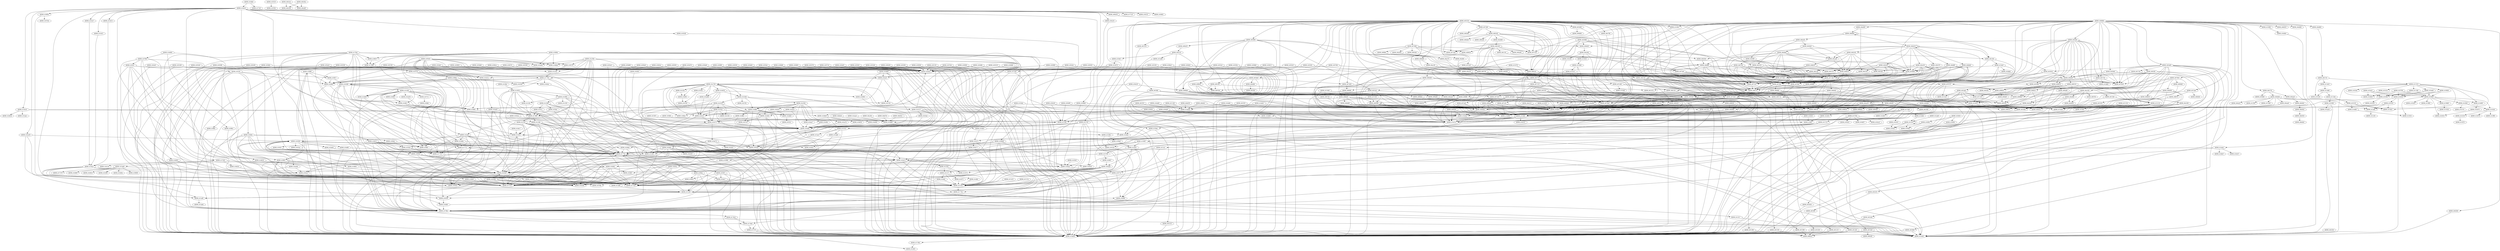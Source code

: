DiGraph CallGraph{
ADDR_41da29->ADDR_41d9f1
ADDR_40b620->ADDR_414bc9
ADDR_40b620->ADDR_407340
ADDR_40b620->ADDR_408170
ADDR_40b620->ADDR_407fe0
ADDR_4153b9->ADDR_4152c3
ADDR_4153b9->ADDR_4176fa
ADDR_4153b9->ADDR_41774c
ADDR_402e10->ADDR_414bd4
ADDR_409390->ADDR_414bc9
ADDR_409390->ADDR_409990
ADDR_409390->ADDR_415d4f
ADDR_409390->ADDR_415ed0
ADDR_409390->ADDR_414cda
ADDR_409390->ADDR_415e7a
ADDR_41d54f->ADDR_4194a3
ADDR_41fbc0->ADDR_41f760
ADDR_41b969->ADDR_41b892
ADDR_41b969->ADDR_414bd4
ADDR_41b969->ADDR_41b7d5
ADDR_41b969->ADDR_41eac2
ADDR_4143b0->ADDR_413270
ADDR_4143b0->ADDR_4141b0
ADDR_40dbb0->ADDR_407f00
ADDR_40dbb0->ADDR_414bc9
ADDR_40dbb0->ADDR_403890
ADDR_40dbb0->ADDR_407340
ADDR_40dbb0->ADDR_407fe0
ADDR_40dbb0->ADDR_4071c0
ADDR_415b10->ADDR_41b62d
ADDR_415b10->ADDR_41558f
ADDR_415b10->ADDR_415aec
ADDR_415b10->ADDR_41b6e0
ADDR_40e6c8->ADDR_414d68
ADDR_40e9e0->ADDR_40e950
ADDR_40d9f0->ADDR_407f00
ADDR_40d9f0->ADDR_4071d0
ADDR_40d9f0->ADDR_403890
ADDR_40d9f0->ADDR_407340
ADDR_40d9f0->ADDR_407fe0
ADDR_40d9f0->ADDR_4071c0
ADDR_40d9f0->ADDR_414bd4
ADDR_40d9f0->ADDR_408170
ADDR_41e08c->ADDR_416e8e
ADDR_417795->ADDR_41d4f3
ADDR_417795->ADDR_41774c
ADDR_417795->ADDR_41d3d6
ADDR_417795->ADDR_41d6fe
ADDR_417795->ADDR_41cbef
ADDR_417795->ADDR_41d4aa
ADDR_417795->ADDR_41d549
ADDR_41f88f->ADDR_41f827
ADDR_41f88f->ADDR_41d6fe
ADDR_41f88f->ADDR_41fd15
ADDR_41f88f->ADDR_41f8d7
ADDR_415905->ADDR_414bc9
ADDR_420470->ADDR_41b829
ADDR_420470->ADDR_414bd4
ADDR_4204e8->ADDR_41b829
ADDR_4204e8->ADDR_414bd4
ADDR_41757f->ADDR_415e00
ADDR_41757f->ADDR_414bd4
ADDR_41757f->ADDR_41cb62
ADDR_41599b->ADDR_41b0ca
ADDR_402d50->ADDR_414bd4
ADDR_420fdf->ADDR_41558f
ADDR_41b7d5->ADDR_41ffe2
ADDR_41877e->ADDR_41880f
ADDR_41877e->ADDR_41774c
ADDR_41bf4d->ADDR_4176fa
ADDR_41bf4d->ADDR_41774c
ADDR_40ce20->ADDR_407f00
ADDR_40ce20->ADDR_414bc9
ADDR_40ce20->ADDR_4071d0
ADDR_40ce20->ADDR_403890
ADDR_40ce20->ADDR_407340
ADDR_40ce20->ADDR_40e110
ADDR_40ce20->ADDR_407fe0
ADDR_40ce20->ADDR_40e2b0
ADDR_40ce20->ADDR_4071c0
ADDR_4162ea->ADDR_41b375
ADDR_408430->ADDR_414bc9
ADDR_408430->ADDR_40e64b
ADDR_408430->ADDR_414d90
ADDR_408430->ADDR_415d4f
ADDR_408430->ADDR_414cda
ADDR_408430->ADDR_415e7a
ADDR_421007->ADDR_41558f
ADDR_41eaa5->ADDR_414d68
ADDR_414a29->ADDR_416360
ADDR_414a29->ADDR_415a8f
ADDR_414a29->ADDR_41650f
ADDR_4176fa->ADDR_4176cd
ADDR_409a60->ADDR_409200
ADDR_410430->ADDR_415ed0
ADDR_410430->ADDR_415e00
ADDR_410430->ADDR_410320
ADDR_41f9ba->ADDR_41d4f3
ADDR_41f9ba->ADDR_41774c
ADDR_41f9ba->ADDR_41d3d6
ADDR_41f9ba->ADDR_41d6fe
ADDR_41f9ba->ADDR_41cbef
ADDR_41f9ba->ADDR_41d4aa
ADDR_41f9ba->ADDR_41d549
ADDR_420376->ADDR_41b829
ADDR_420376->ADDR_414bd4
ADDR_4204b8->ADDR_41b829
ADDR_4204b8->ADDR_414bd4
ADDR_4206ca->ADDR_41b829
ADDR_4206ca->ADDR_414bd4
ADDR_420070->ADDR_41b829
ADDR_420070->ADDR_414bd4
ADDR_40c9f0->ADDR_40e1a0
ADDR_40c9f0->ADDR_40d740
ADDR_41ff4e->ADDR_415195
ADDR_407e50->ADDR_40e64b
ADDR_407e50->ADDR_408aa0
ADDR_409f80->ADDR_4092b0
ADDR_409e60->ADDR_40ac30
ADDR_409e60->ADDR_40acc0
ADDR_40e110->ADDR_4071d0
ADDR_407dc0->ADDR_414cda
ADDR_407dc0->ADDR_415e7a
ADDR_407dc0->ADDR_40e64b
ADDR_407dc0->ADDR_415d4f
ADDR_40ddf0->ADDR_407f00
ADDR_40ddf0->ADDR_414bc9
ADDR_40ddf0->ADDR_403890
ADDR_40ddf0->ADDR_407340
ADDR_40ddf0->ADDR_407fe0
ADDR_40ddf0->ADDR_4071c0
ADDR_421070->ADDR_414bc9
ADDR_421070->ADDR_4085c0
ADDR_41dec7->ADDR_415d31
ADDR_414bd4->ADDR_41746a
ADDR_41ca10->ADDR_41f545
ADDR_41ca10->ADDR_414bd4
ADDR_41ca10->ADDR_41ca10
ADDR_41ca10->ADDR_41f564
ADDR_41f519->ADDR_41f53b
ADDR_41b46c->ADDR_41b342
ADDR_41b46c->ADDR_417225
ADDR_41b46c->ADDR_41774c
ADDR_41b46c->ADDR_4171e0
ADDR_41b46c->ADDR_41b428
ADDR_41b46c->ADDR_41b269
ADDR_41b46c->ADDR_415cfd
ADDR_41b46c->ADDR_4176fa
ADDR_41b46c->ADDR_416e15
ADDR_41b46c->ADDR_416ca1
ADDR_420209->ADDR_41b829
ADDR_420209->ADDR_414bd4
ADDR_40e720->ADDR_40eaa0
ADDR_40e720->ADDR_40ebd0
ADDR_40e720->ADDR_4100d0
ADDR_4025f0->ADDR_414bd4
ADDR_41b829->ADDR_41eac2
ADDR_4205e5->ADDR_41b829
ADDR_4205e5->ADDR_414bd4
ADDR_409500->ADDR_414cda
ADDR_409500->ADDR_415e7a
ADDR_409500->ADDR_415d4f
ADDR_40e5ce->ADDR_40e544
ADDR_40e5ce->ADDR_40e4df
ADDR_402ed0->ADDR_414bc9
ADDR_402ed0->ADDR_40e64b
ADDR_402ed0->ADDR_4070e0
ADDR_402ed0->ADDR_40a890
ADDR_402ed0->ADDR_415e00
ADDR_402ed0->ADDR_414bd4
ADDR_402ed0->ADDR_408aa0
ADDR_418577->ADDR_4176fa
ADDR_418577->ADDR_41774c
ADDR_4176a8->ADDR_41757f
ADDR_420b88->ADDR_41b829
ADDR_420b88->ADDR_414bd4
ADDR_41546c->ADDR_41953d
ADDR_41546c->ADDR_4194ef
ADDR_415dcf->ADDR_41bb80
ADDR_415dcf->ADDR_41b829
ADDR_415dcf->ADDR_414bd4
ADDR_415dcf->ADDR_41bbb6
ADDR_415dcf->ADDR_415d4f
ADDR_4200a0->ADDR_41b829
ADDR_4200a0->ADDR_414bd4
ADDR_411dc0->ADDR_411b80
ADDR_40aa20->ADDR_414bc9
ADDR_40aa20->ADDR_40e64b
ADDR_40aa20->ADDR_414d90
ADDR_40aa20->ADDR_409990
ADDR_40aa20->ADDR_40c230
ADDR_40aa20->ADDR_40c300
ADDR_40aa20->ADDR_415e7a
ADDR_407560->ADDR_408380
ADDR_407560->ADDR_414bc9
ADDR_407560->ADDR_4074c0
ADDR_407560->ADDR_4081d0
ADDR_407560->ADDR_4085c0
ADDR_401280->ADDR_409b20
ADDR_401280->ADDR_414bd4
ADDR_407400->ADDR_4092b0
ADDR_407400->ADDR_4080f0
ADDR_41f567->ADDR_41775f
ADDR_41f567->ADDR_41774c
ADDR_420b5a->ADDR_41b829
ADDR_420b5a->ADDR_414bd4
ADDR_406e50->ADDR_405520
ADDR_40a040->ADDR_40af40
ADDR_415aa7->ADDR_41b342
ADDR_420928->ADDR_41b829
ADDR_420928->ADDR_414bd4
ADDR_40b440->ADDR_407f00
ADDR_40b440->ADDR_415d4f
ADDR_40b440->ADDR_4011a0
ADDR_40b440->ADDR_414cda
ADDR_40b440->ADDR_415e7a
ADDR_40b440->ADDR_408430
ADDR_40ac30->ADDR_40b7e0
ADDR_408c50->ADDR_414cda
ADDR_408c50->ADDR_415e7a
ADDR_408c50->ADDR_415d4f
ADDR_420ed0->ADDR_414cda
ADDR_420ed0->ADDR_41558f
ADDR_420ed0->ADDR_415e7a
ADDR_420ed0->ADDR_415d4f
ADDR_4200f0->ADDR_41b829
ADDR_4200f0->ADDR_414bd4
ADDR_41746a->ADDR_41cb62
ADDR_40a1f0->ADDR_414d68
ADDR_411b80->ADDR_4112e0
ADDR_411b80->ADDR_410240
ADDR_4159ab->ADDR_414bc9
ADDR_4159ab->ADDR_41599b
ADDR_41e1c5->ADDR_414bd4
ADDR_41e1c5->ADDR_41b829
ADDR_41e1c5->ADDR_41b3ae
ADDR_41e1c5->ADDR_41b3c1
ADDR_41e1c5->ADDR_41bb80
ADDR_41e1c5->ADDR_415e7a
ADDR_41e1c5->ADDR_416e8e
ADDR_408060->ADDR_40e64b
ADDR_408060->ADDR_408c50
ADDR_4151cf->ADDR_41877e
ADDR_4151cf->ADDR_41774c
ADDR_41a20d->ADDR_41774c
ADDR_41a20d->ADDR_414bd4
ADDR_41a20d->ADDR_41dc2a
ADDR_41a20d->ADDR_41d8ab
ADDR_41a20d->ADDR_41d9f1
ADDR_41a20d->ADDR_415195
ADDR_41a20d->ADDR_41945e
ADDR_41a20d->ADDR_4185e0
ADDR_41a20d->ADDR_4176fa
ADDR_41a20d->ADDR_41d6fe
ADDR_41a20d->ADDR_41da40
ADDR_41a20d->ADDR_41a1da
ADDR_41a20d->ADDR_419570
ADDR_41a20d->ADDR_4178f9
ADDR_41ba08->ADDR_41b3c1
ADDR_41ef73->ADDR_415195
ADDR_41dc2a->ADDR_41dad5
ADDR_41889e->ADDR_41d8c1
ADDR_41889e->ADDR_41774c
ADDR_41889e->ADDR_414bd4
ADDR_41889e->ADDR_41d8ab
ADDR_41889e->ADDR_41d9f1
ADDR_41889e->ADDR_417980
ADDR_41889e->ADDR_41945e
ADDR_41889e->ADDR_4185e0
ADDR_41889e->ADDR_4176fa
ADDR_41889e->ADDR_41da40
ADDR_41889e->ADDR_418837
ADDR_41889e->ADDR_415195
ADDR_41889e->ADDR_4178f9
ADDR_4169b8->ADDR_415ed0
ADDR_4169b8->ADDR_41945e
ADDR_41c854->ADDR_41b342
ADDR_41c854->ADDR_417225
ADDR_41c854->ADDR_41774c
ADDR_41c854->ADDR_4171e0
ADDR_41c854->ADDR_415195
ADDR_41c854->ADDR_41945e
ADDR_41c854->ADDR_41b269
ADDR_41c854->ADDR_41c5ef
ADDR_41c854->ADDR_41c54b
ADDR_41c854->ADDR_416e8e
ADDR_41c854->ADDR_41c66b
ADDR_420030->ADDR_41b829
ADDR_420030->ADDR_414bd4
ADDR_401530->ADDR_409b20
ADDR_401530->ADDR_414bd4
ADDR_407fe0->ADDR_414bc9
ADDR_407fe0->ADDR_40b150
ADDR_41c3bb->ADDR_415e00
ADDR_41c3bb->ADDR_414bd4
ADDR_41c3bb->ADDR_41f3ee
ADDR_41c3bb->ADDR_41f2c1
ADDR_40e56a->ADDR_40e544
ADDR_40e56a->ADDR_40e4df
ADDR_40baa0->ADDR_414bc9
ADDR_4178f9->ADDR_41c2af
ADDR_4178f9->ADDR_41c54b
ADDR_4178f9->ADDR_416e8e
ADDR_40cb30->ADDR_407f00
ADDR_40cb30->ADDR_414bc9
ADDR_40cb30->ADDR_4071d0
ADDR_40cb30->ADDR_40e220
ADDR_40cb30->ADDR_403890
ADDR_40cb30->ADDR_407340
ADDR_40cb30->ADDR_407fe0
ADDR_40cb30->ADDR_4071c0
ADDR_40cb30->ADDR_40e1a0
ADDR_4028d0->ADDR_415e00
ADDR_4028d0->ADDR_414bd4
ADDR_421134->ADDR_40e41e
ADDR_4098c0->ADDR_407c30
ADDR_4098c0->ADDR_409af0
ADDR_41774c->ADDR_416e15
ADDR_420dd5->ADDR_41b829
ADDR_420dd5->ADDR_414bd4
ADDR_414640->ADDR_414010
ADDR_414640->ADDR_4143b0
ADDR_414640->ADDR_412f10
ADDR_414640->ADDR_414480
ADDR_414640->ADDR_413b20
ADDR_414640->ADDR_4141b0
ADDR_414640->ADDR_413f00
ADDR_414640->ADDR_4138d0
ADDR_41b212->ADDR_415195
ADDR_407cc0->ADDR_414bc9
ADDR_407cc0->ADDR_414d90
ADDR_4203ec->ADDR_41b829
ADDR_4203ec->ADDR_414bd4
ADDR_41f8d7->ADDR_41d6cf
ADDR_41f8d7->ADDR_41b342
ADDR_41f8d7->ADDR_417225
ADDR_41f8d7->ADDR_41f88f
ADDR_41f8d7->ADDR_4171e0
ADDR_41f8d7->ADDR_41b269
ADDR_41f8d7->ADDR_41d661
ADDR_41e3aa->ADDR_414d90
ADDR_41e3aa->ADDR_417225
ADDR_41e3aa->ADDR_4171e0
ADDR_41e3aa->ADDR_41b3c1
ADDR_41e3aa->ADDR_41b375
ADDR_41e3aa->ADDR_41e126
ADDR_41e3aa->ADDR_41fbec
ADDR_408960->ADDR_409200
ADDR_408960->ADDR_415910
ADDR_41c357->ADDR_415e00
ADDR_41f78b->ADDR_41b342
ADDR_41f78b->ADDR_417225
ADDR_41f78b->ADDR_4171e0
ADDR_41f78b->ADDR_415195
ADDR_41f78b->ADDR_41b269
ADDR_41f78b->ADDR_41fca1
ADDR_41690a->ADDR_4167b4
ADDR_41690a->ADDR_41945e
ADDR_40ae70->ADDR_4071d0
ADDR_408aa0->ADDR_414bc9
ADDR_408aa0->ADDR_40e64b
ADDR_408aa0->ADDR_414d90
ADDR_408aa0->ADDR_415d4f
ADDR_408aa0->ADDR_414cda
ADDR_408aa0->ADDR_415e7a
ADDR_41511d->ADDR_415ed0
ADDR_41511d->ADDR_4150f1
ADDR_41511d->ADDR_4176fa
ADDR_41511d->ADDR_41774c
ADDR_4015e0->ADDR_409c60
ADDR_4015e0->ADDR_415e00
ADDR_4015e0->ADDR_414bd4
ADDR_415764->ADDR_416cb3
ADDR_415764->ADDR_416ea8
ADDR_415764->ADDR_416d07
ADDR_415764->ADDR_416cd3
ADDR_415764->ADDR_416ccd
ADDR_415764->ADDR_415723
ADDR_4087f0->ADDR_401000
ADDR_416e8e->ADDR_415d31
ADDR_416e8e->ADDR_416e15
ADDR_4208d8->ADDR_41b829
ADDR_4208d8->ADDR_414bd4
ADDR_4194a3->ADDR_41877e
ADDR_401000->ADDR_415e7a
ADDR_41dad5->ADDR_4178f9
ADDR_41dad5->ADDR_4176fa
ADDR_41dad5->ADDR_415e00
ADDR_41dad5->ADDR_41774c
ADDR_407680->ADDR_409fb0
ADDR_407680->ADDR_407540
ADDR_407680->ADDR_408920
ADDR_407680->ADDR_407340
ADDR_407680->ADDR_40a040
ADDR_407680->ADDR_407520
ADDR_407680->ADDR_407fe0
ADDR_407680->ADDR_4082d0
ADDR_407680->ADDR_4071c0
ADDR_407680->ADDR_408170
ADDR_402750->ADDR_415869
ADDR_402750->ADDR_407b50
ADDR_402750->ADDR_406f10
ADDR_417045->ADDR_415ab9
ADDR_417045->ADDR_41b1c8
ADDR_417045->ADDR_4194a3
ADDR_417045->ADDR_416d24
ADDR_417045->ADDR_416d61
ADDR_41b3c1->ADDR_41b375
ADDR_41b3c1->ADDR_4171e0
ADDR_403900->ADDR_414bc9
ADDR_403900->ADDR_409e20
ADDR_403900->ADDR_409140
ADDR_403900->ADDR_407b50
ADDR_403900->ADDR_4010d0
ADDR_403900->ADDR_4023c0
ADDR_403900->ADDR_40baa0
ADDR_403900->ADDR_4096c0
ADDR_403900->ADDR_414bd4
ADDR_408f70->ADDR_401000
ADDR_420665->ADDR_41b829
ADDR_420665->ADDR_414bd4
ADDR_409810->ADDR_401000
ADDR_409810->ADDR_414be3
ADDR_409810->ADDR_415910
ADDR_409810->ADDR_4098c0
ADDR_409810->ADDR_409a90
ADDR_42071d->ADDR_41b829
ADDR_42071d->ADDR_414bd4
ADDR_4194ef->ADDR_41ae41
ADDR_40e1a0->ADDR_4071d0
ADDR_402ab0->ADDR_401000
ADDR_402ab0->ADDR_414bc9
ADDR_402ab0->ADDR_407c30
ADDR_402ab0->ADDR_415d4f
ADDR_402ab0->ADDR_415ed0
ADDR_402ab0->ADDR_4152a3
ADDR_40c320->ADDR_407f00
ADDR_40c320->ADDR_414bc9
ADDR_40c320->ADDR_4071d0
ADDR_40c320->ADDR_403890
ADDR_40c320->ADDR_407340
ADDR_40c320->ADDR_40e110
ADDR_40c320->ADDR_407fe0
ADDR_40c320->ADDR_4071c0
ADDR_40c320->ADDR_414bd4
ADDR_40c320->ADDR_408170
ADDR_415d13->ADDR_415ba7
ADDR_407a40->ADDR_408f70
ADDR_407a40->ADDR_40b0e0
ADDR_407a40->ADDR_408710
ADDR_4159ec->ADDR_4176fa
ADDR_4159ec->ADDR_41774c
ADDR_417240->ADDR_41b6e0
ADDR_417240->ADDR_41cb19
ADDR_417240->ADDR_41cb02
ADDR_417240->ADDR_41e0d1
ADDR_417240->ADDR_41cb4b
ADDR_417240->ADDR_41cb32
ADDR_417240->ADDR_414bd4
ADDR_40e860->ADDR_40e7c0
ADDR_415985->ADDR_41b0b0
ADDR_420a92->ADDR_41b829
ADDR_420a92->ADDR_414bd4
ADDR_410ed0->ADDR_4101f0
ADDR_410ed0->ADDR_414640
ADDR_410ed0->ADDR_410430
ADDR_41be65->ADDR_4176fa
ADDR_41be65->ADDR_41774c
ADDR_40e64b->ADDR_414cda
ADDR_40e64b->ADDR_415e7a
ADDR_40a210->ADDR_401000
ADDR_40a210->ADDR_4097b0
ADDR_40a210->ADDR_415a48
ADDR_40a210->ADDR_4156e7
ADDR_410320->ADDR_415ed0
ADDR_410320->ADDR_4129c0
ADDR_410320->ADDR_412ef0
ADDR_420561->ADDR_41b829
ADDR_420561->ADDR_414bd4
ADDR_415195->ADDR_41770a
ADDR_415195->ADDR_41774c
ADDR_415432->ADDR_4153b9
ADDR_409140->ADDR_401000
ADDR_409140->ADDR_401070
ADDR_409140->ADDR_4097b0
ADDR_409920->ADDR_40e698
ADDR_409920->ADDR_414d90
ADDR_41d4aa->ADDR_41945e
ADDR_420e50->ADDR_401000
ADDR_420e50->ADDR_41558f
ADDR_40e344->ADDR_415e00
ADDR_4201b8->ADDR_41b829
ADDR_4201b8->ADDR_414bd4
ADDR_420b28->ADDR_41b829
ADDR_420b28->ADDR_414bd4
ADDR_41c2af->ADDR_41b342
ADDR_41c2af->ADDR_417225
ADDR_41c2af->ADDR_415d31
ADDR_41c2af->ADDR_4171e0
ADDR_41c2af->ADDR_41b269
ADDR_41c2af->ADDR_41c262
ADDR_41c2af->ADDR_416e8e
ADDR_410600->ADDR_4101f0
ADDR_410600->ADDR_414640
ADDR_410600->ADDR_410430
ADDR_4140f0->ADDR_412f10
ADDR_41cb19->ADDR_41f545
ADDR_407ea0->ADDR_40e64b
ADDR_407ea0->ADDR_409500
ADDR_41e0d1->ADDR_41b7ce
ADDR_41e0d1->ADDR_41b375
ADDR_41e0d1->ADDR_4171e0
ADDR_41e0d1->ADDR_417225
ADDR_410130->ADDR_4140f0
ADDR_410130->ADDR_4129c0
ADDR_410130->ADDR_412ef0
ADDR_4089d0->ADDR_4092b0
ADDR_4089d0->ADDR_409390
ADDR_4089d0->ADDR_415ed0
ADDR_4089d0->ADDR_40e64b
ADDR_420285->ADDR_41b829
ADDR_420285->ADDR_414bd4
ADDR_40e522->ADDR_414bc9
ADDR_41f307->ADDR_415e00
ADDR_41f307->ADDR_41fbc0
ADDR_41f307->ADDR_414bd4
ADDR_41f307->ADDR_41520f
ADDR_41f307->ADDR_41dea7
ADDR_40d740->ADDR_407f00
ADDR_40d740->ADDR_414bc9
ADDR_40d740->ADDR_4071d0
ADDR_40d740->ADDR_407340
ADDR_40d740->ADDR_407fe0
ADDR_40d740->ADDR_40e1a0
ADDR_41d9f1->ADDR_4178f9
ADDR_41520f->ADDR_41774c
ADDR_41520f->ADDR_41880f
ADDR_41520f->ADDR_416360
ADDR_41520f->ADDR_415a8f
ADDR_41520f->ADDR_41650f
ADDR_41fd15->ADDR_41775f
ADDR_41fd15->ADDR_417225
ADDR_41fd15->ADDR_41774c
ADDR_41fd15->ADDR_41f6f5
ADDR_41fd15->ADDR_4171e0
ADDR_41fd15->ADDR_4176fa
ADDR_41fd15->ADDR_41f656
ADDR_41fd15->ADDR_41f5ed
ADDR_40bad0->ADDR_40d340
ADDR_4210d0->ADDR_414bc9
ADDR_4210d0->ADDR_4087e0
ADDR_4210d0->ADDR_408710
ADDR_409210->ADDR_401000
ADDR_409210->ADDR_401070
ADDR_409210->ADDR_4098c0
ADDR_409210->ADDR_4011b0
ADDR_415897->ADDR_41953d
ADDR_415897->ADDR_415e00
ADDR_415897->ADDR_41ae41
ADDR_415897->ADDR_41774c
ADDR_415723->ADDR_415cfd
ADDR_415723->ADDR_415704
ADDR_415723->ADDR_416e8e
ADDR_415723->ADDR_4171e0
ADDR_41ded0->ADDR_414d36
ADDR_41953d->ADDR_4176fa
ADDR_41953d->ADDR_41774c
ADDR_40db10->ADDR_40e030
ADDR_40db10->ADDR_40b620
ADDR_408850->ADDR_401020
ADDR_408850->ADDR_40a160
ADDR_41fe8a->ADDR_41775f
ADDR_41fe8a->ADDR_417225
ADDR_41fe8a->ADDR_41774c
ADDR_41fe8a->ADDR_41fdee
ADDR_41fe8a->ADDR_41f6f5
ADDR_41fe8a->ADDR_4171e0
ADDR_41fe8a->ADDR_4176fa
ADDR_41fe8a->ADDR_41f656
ADDR_40b7e0->ADDR_407f00
ADDR_40b7e0->ADDR_407340
ADDR_40b7e0->ADDR_414bc9
ADDR_40b7e0->ADDR_4071c0
ADDR_40b7e0->ADDR_407fe0
ADDR_414d01->ADDR_414cbc
ADDR_414d01->ADDR_414c7c
ADDR_406ff0->ADDR_40e64b
ADDR_406ff0->ADDR_4070e0
ADDR_406ff0->ADDR_415d4f
ADDR_406ff0->ADDR_414cda
ADDR_406ff0->ADDR_40b910
ADDR_406ff0->ADDR_415e7a
ADDR_416fd7->ADDR_416ea8
ADDR_41dedb->ADDR_414bc9
ADDR_41dedb->ADDR_414d36
ADDR_409990->ADDR_414cda
ADDR_409990->ADDR_415e7a
ADDR_409990->ADDR_415d4f
ADDR_405470->ADDR_407340
ADDR_405470->ADDR_408170
ADDR_405470->ADDR_403890
ADDR_405470->ADDR_4071c0
ADDR_405470->ADDR_407fe0
ADDR_41cb6a->ADDR_417772
ADDR_41cb6a->ADDR_41f5ed
ADDR_41cb6a->ADDR_41774c
ADDR_401f20->ADDR_414bc9
ADDR_401f20->ADDR_414d36
ADDR_415ba7->ADDR_41b342
ADDR_415ba7->ADDR_417225
ADDR_415ba7->ADDR_41b269
ADDR_415ba7->ADDR_415a8f
ADDR_415ba7->ADDR_4171e0
ADDR_415ba7->ADDR_416ca1
ADDR_4075e0->ADDR_407340
ADDR_4075e0->ADDR_408170
ADDR_4075e0->ADDR_4071c0
ADDR_4075e0->ADDR_407fe0
ADDR_4087e0->ADDR_414bc9
ADDR_41e20e->ADDR_41e08c
ADDR_41e20e->ADDR_417225
ADDR_41e20e->ADDR_41ba7b
ADDR_41e20e->ADDR_41e0d1
ADDR_41e20e->ADDR_4171e0
ADDR_41e20e->ADDR_41bace
ADDR_41e20e->ADDR_41bb20
ADDR_41e20e->ADDR_41baa7
ADDR_41e20e->ADDR_41dfb0
ADDR_41e20e->ADDR_416e8e
ADDR_41b85f->ADDR_414bd4
ADDR_41b85f->ADDR_41eac2
ADDR_415ce7->ADDR_415ba7
ADDR_415d31->ADDR_415cfd
ADDR_415d31->ADDR_416360
ADDR_415d31->ADDR_41650f
ADDR_41df61->ADDR_41b375
ADDR_41df61->ADDR_416e8e
ADDR_416ea8->ADDR_41b342
ADDR_416ea8->ADDR_417225
ADDR_416ea8->ADDR_41c117
ADDR_416ea8->ADDR_41c07e
ADDR_416ea8->ADDR_4171e0
ADDR_416ea8->ADDR_415195
ADDR_416ea8->ADDR_41b269
ADDR_420958->ADDR_41b829
ADDR_420958->ADDR_414bd4
ADDR_411e10->ADDR_415195
ADDR_420130->ADDR_41b829
ADDR_420130->ADDR_414bd4
ADDR_414cda->ADDR_414c7c
ADDR_41e5bb->ADDR_41dfb0
ADDR_41e5bb->ADDR_41e529
ADDR_41e5bb->ADDR_41e20e
ADDR_41e5bb->ADDR_41b7d5
ADDR_41e5bb->ADDR_41b79c
ADDR_4155a6->ADDR_4176fa
ADDR_4155a6->ADDR_417795
ADDR_4155a6->ADDR_41774c
ADDR_401380->ADDR_409b20
ADDR_401380->ADDR_414bd4
ADDR_415d22->ADDR_415ba7
ADDR_407a90->ADDR_401000
ADDR_407a90->ADDR_4097b0
ADDR_407a90->ADDR_415910
ADDR_407a90->ADDR_41544f
ADDR_41d693->ADDR_41b269
ADDR_401fd0->ADDR_414bc9
ADDR_401fd0->ADDR_415e00
ADDR_401fd0->ADDR_407e50
ADDR_408170->ADDR_414bc9
ADDR_409e00->ADDR_40a2b0
ADDR_417772->ADDR_41770a
ADDR_417772->ADDR_41775f
ADDR_417772->ADDR_41774c
ADDR_407110->ADDR_407cc0
ADDR_407110->ADDR_4080f0
ADDR_407110->ADDR_4011a0
ADDR_411310->ADDR_415e00
ADDR_411310->ADDR_412ef0
ADDR_411310->ADDR_4129c0
ADDR_411310->ADDR_414480
ADDR_411310->ADDR_414540
ADDR_411310->ADDR_411180
ADDR_411310->ADDR_4101f0
ADDR_411310->ADDR_4101c0
ADDR_411310->ADDR_410ed0
ADDR_411310->ADDR_410600
ADDR_401cb0->ADDR_409b20
ADDR_401cb0->ADDR_415e00
ADDR_401cb0->ADDR_414bd4
ADDR_40d140->ADDR_40caa0
ADDR_40d140->ADDR_40e220
ADDR_40d140->ADDR_40e110
ADDR_40d140->ADDR_40b620
ADDR_40d140->ADDR_40d340
ADDR_40d140->ADDR_40e2b0
ADDR_40d140->ADDR_40c1b0
ADDR_40d140->ADDR_40e1a0
ADDR_40c1b0->ADDR_414cda
ADDR_40c1b0->ADDR_415e7a
ADDR_40c1b0->ADDR_415dcf
ADDR_415a48->ADDR_4159ec
ADDR_414bc9->ADDR_415195
ADDR_41ccd9->ADDR_41775f
ADDR_41ccd9->ADDR_41f760
ADDR_41ccd9->ADDR_41774c
ADDR_41ccd9->ADDR_41d4f3
ADDR_41ccd9->ADDR_414bd4
ADDR_41ccd9->ADDR_41cb6a
ADDR_41ccd9->ADDR_417772
ADDR_41ccd9->ADDR_41d9d7
ADDR_41ccd9->ADDR_41da29
ADDR_41ccd9->ADDR_4176fa
ADDR_41ccd9->ADDR_41f71c
ADDR_41ccd9->ADDR_416e8e
ADDR_421020->ADDR_414bc9
ADDR_41b892->ADDR_416e8e
ADDR_414070->ADDR_414010
ADDR_417980->ADDR_41d724
ADDR_409550->ADDR_414bc9
ADDR_409550->ADDR_409550
ADDR_41f450->ADDR_414bd4
ADDR_41f450->ADDR_41f495
ADDR_41f450->ADDR_41f494
ADDR_4176cd->ADDR_4176a8
ADDR_40c8a0->ADDR_40caa0
ADDR_40c8a0->ADDR_40d460
ADDR_40c8a0->ADDR_40b620
ADDR_415a8f->ADDR_415a64
ADDR_414d41->ADDR_414bc9
ADDR_414d41->ADDR_414cbc
ADDR_4157c9->ADDR_4194a3
ADDR_4157c9->ADDR_41774c
ADDR_4157c9->ADDR_417772
ADDR_4157c9->ADDR_415195
ADDR_4157c9->ADDR_4176fa
ADDR_4157c9->ADDR_416cd3
ADDR_4157c9->ADDR_416e8e
ADDR_4157c9->ADDR_416d61
ADDR_407d30->ADDR_409390
ADDR_407d30->ADDR_40e64b
ADDR_40b1d0->ADDR_407540
ADDR_40b1d0->ADDR_408920
ADDR_40b1d0->ADDR_415e7a
ADDR_40b1d0->ADDR_40b440
ADDR_40b1d0->ADDR_407520
ADDR_40b1d0->ADDR_4082f0
ADDR_40b1d0->ADDR_4075e0
ADDR_40b1d0->ADDR_40b530
ADDR_40b1d0->ADDR_40bad0
ADDR_40b1d0->ADDR_40c150
ADDR_411180->ADDR_4101f0
ADDR_411180->ADDR_414640
ADDR_411180->ADDR_410430
ADDR_40e67b->ADDR_414d68
ADDR_4092b0->ADDR_409390
ADDR_4092b0->ADDR_415ed0
ADDR_4092b0->ADDR_40e64b
ADDR_4092b0->ADDR_40e698
ADDR_4092b0->ADDR_409920
ADDR_408b40->ADDR_414bc9
ADDR_408b40->ADDR_40e64b
ADDR_408b40->ADDR_408c50
ADDR_408b40->ADDR_4080b0
ADDR_408b40->ADDR_40bb80
ADDR_408b40->ADDR_415e7a
ADDR_41d620->ADDR_41b342
ADDR_41dea7->ADDR_415195
ADDR_40caa0->ADDR_40db10
ADDR_40caa0->ADDR_40b620
ADDR_4048b0->ADDR_414bc9
ADDR_4048b0->ADDR_404560
ADDR_4048b0->ADDR_4026b0
ADDR_4048b0->ADDR_403cb0
ADDR_4048b0->ADDR_415ed0
ADDR_4048b0->ADDR_40ab90
ADDR_4048b0->ADDR_415e00
ADDR_4048b0->ADDR_407540
ADDR_4048b0->ADDR_402750
ADDR_4048b0->ADDR_407520
ADDR_4048b0->ADDR_407fe0
ADDR_4048b0->ADDR_407e50
ADDR_4048b0->ADDR_40b530
ADDR_4048b0->ADDR_4071c0
ADDR_4048b0->ADDR_403770
ADDR_4048b0->ADDR_4070e0
ADDR_4048b0->ADDR_407950
ADDR_4048b0->ADDR_407340
ADDR_4048b0->ADDR_407dc0
ADDR_4048b0->ADDR_415905
ADDR_4048b0->ADDR_404820
ADDR_4048b0->ADDR_414bd4
ADDR_4048b0->ADDR_40e880
ADDR_4048b0->ADDR_402ab0
ADDR_4048b0->ADDR_40e720
ADDR_4048b0->ADDR_406e60
ADDR_4048b0->ADDR_407a40
ADDR_4048b0->ADDR_408960
ADDR_4048b0->ADDR_403890
ADDR_4048b0->ADDR_402cb0
ADDR_4048b0->ADDR_407b50
ADDR_4048b0->ADDR_403a60
ADDR_4048b0->ADDR_40e860
ADDR_4048b0->ADDR_415985
ADDR_4048b0->ADDR_4045f0
ADDR_40e706->ADDR_415d4f
ADDR_4034e0->ADDR_414bc9
ADDR_4034e0->ADDR_407400
ADDR_4034e0->ADDR_4089d0
ADDR_4034e0->ADDR_40a9b0
ADDR_4034e0->ADDR_40baa0
ADDR_4034e0->ADDR_414bd4
ADDR_4090d0->ADDR_401000
ADDR_414d36->ADDR_414cbc
ADDR_4080f0->ADDR_40e64b
ADDR_4080f0->ADDR_408b40
ADDR_410ac0->ADDR_4101f0
ADDR_410ac0->ADDR_414840
ADDR_410ac0->ADDR_414640
ADDR_410ac0->ADDR_410430
ADDR_4082f0->ADDR_407340
ADDR_4082f0->ADDR_408170
ADDR_4082f0->ADDR_407fe0
ADDR_421149->ADDR_414d36
ADDR_40e220->ADDR_4071d0
ADDR_41d8c1->ADDR_41d9f1
ADDR_41d8c1->ADDR_4178f9
ADDR_41d8c1->ADDR_41774c
ADDR_41bace->ADDR_41b3c1
ADDR_41bace->ADDR_416e8e
ADDR_416a10->ADDR_4194a3
ADDR_40e950->ADDR_40e920
ADDR_4207b4->ADDR_41b829
ADDR_4207b4->ADDR_414bd4
ADDR_419570->ADDR_41a1da
ADDR_40b000->ADDR_414bc9
ADDR_40b000->ADDR_408960
ADDR_40b000->ADDR_415d4f
ADDR_40b000->ADDR_414cda
ADDR_40b000->ADDR_415e7a
ADDR_40b000->ADDR_4011a0
ADDR_41f5ed->ADDR_41775f
ADDR_41f5ed->ADDR_4176fa
ADDR_41f5ed->ADDR_41774c
ADDR_4011b0->ADDR_401000
ADDR_4011b0->ADDR_41511d
ADDR_420900->ADDR_41b829
ADDR_420900->ADDR_414bd4
ADDR_41e14f->ADDR_41df02
ADDR_41e14f->ADDR_41b3c1
ADDR_40a160->ADDR_401000
ADDR_40a160->ADDR_415897
ADDR_40a160->ADDR_4151cf
ADDR_40a160->ADDR_415195
ADDR_415cfd->ADDR_415ba7
ADDR_4099e0->ADDR_409200
ADDR_4099e0->ADDR_415910
ADDR_40a890->ADDR_414bc9
ADDR_40a890->ADDR_40e64b
ADDR_40a890->ADDR_40c230
ADDR_40a890->ADDR_409990
ADDR_40a890->ADDR_414d90
ADDR_420d9b->ADDR_41b829
ADDR_420d9b->ADDR_414bd4
ADDR_406f10->ADDR_401000
ADDR_406f10->ADDR_409200
ADDR_406f10->ADDR_415910
ADDR_406f10->ADDR_408960
ADDR_420518->ADDR_41b829
ADDR_420518->ADDR_414bd4
ADDR_40acc0->ADDR_407f00
ADDR_40acc0->ADDR_414bc9
ADDR_40acc0->ADDR_4071d0
ADDR_40acc0->ADDR_407340
ADDR_40acc0->ADDR_407fe0
ADDR_40acc0->ADDR_4071c0
ADDR_41558f->ADDR_415553
ADDR_41fdee->ADDR_417772
ADDR_41fdee->ADDR_41f567
ADDR_41fdee->ADDR_41f5ed
ADDR_420688->ADDR_41b829
ADDR_420688->ADDR_414bd4
ADDR_420990->ADDR_41b829
ADDR_420990->ADDR_414bd4
ADDR_41b0ca->ADDR_41b342
ADDR_41b0ca->ADDR_417225
ADDR_41b0ca->ADDR_4171e0
ADDR_41b0ca->ADDR_415195
ADDR_41b0ca->ADDR_41b269
ADDR_4085c0->ADDR_414bc9
ADDR_4085c0->ADDR_407340
ADDR_4085c0->ADDR_407fe0
ADDR_40e920->ADDR_40e8a0
ADDR_420c4c->ADDR_41b829
ADDR_420c4c->ADDR_414bd4
ADDR_409af0->ADDR_409200
ADDR_41eac2->ADDR_41dfb0
ADDR_41eac2->ADDR_416e8e
ADDR_41eac2->ADDR_41e730
ADDR_410790->ADDR_4101f0
ADDR_410790->ADDR_414840
ADDR_410790->ADDR_414640
ADDR_410790->ADDR_410430
ADDR_41aeee->ADDR_4176fa
ADDR_41aeee->ADDR_41dde7
ADDR_41aeee->ADDR_41dc47
ADDR_41aeee->ADDR_41774c
ADDR_41f495->ADDR_41f545
ADDR_41f495->ADDR_41f564
ADDR_408cf0->ADDR_414bc9
ADDR_408cf0->ADDR_4095b0
ADDR_408cf0->ADDR_409670
ADDR_408cf0->ADDR_409650
ADDR_408cf0->ADDR_40e698
ADDR_408cf0->ADDR_409600
ADDR_420050->ADDR_41b829
ADDR_420050->ADDR_414bd4
ADDR_420195->ADDR_41b829
ADDR_420195->ADDR_414bd4
ADDR_41945e->ADDR_41520f
ADDR_41d6fe->ADDR_4176fa
ADDR_41d6fe->ADDR_41774c
ADDR_41cbef->ADDR_41775f
ADDR_41cbef->ADDR_417225
ADDR_41cbef->ADDR_41774c
ADDR_41cbef->ADDR_41f6f5
ADDR_41cbef->ADDR_41cb6a
ADDR_41cbef->ADDR_4171e0
ADDR_41cbef->ADDR_4176fa
ADDR_41cbef->ADDR_41f656
ADDR_40e62e->ADDR_414d68
ADDR_4071c0->ADDR_408170
ADDR_40a2b0->ADDR_401000
ADDR_40a2b0->ADDR_415432
ADDR_40a2b0->ADDR_4098c0
ADDR_40a2b0->ADDR_414c36
ADDR_40bc40->ADDR_40c9f0
ADDR_40bc40->ADDR_40c8a0
ADDR_40bc40->ADDR_40c320
ADDR_402c10->ADDR_414bd4
ADDR_4208a2->ADDR_41b829
ADDR_4208a2->ADDR_414bd4
ADDR_407340->ADDR_407f00
ADDR_407340->ADDR_4071c0
ADDR_407340->ADDR_408170
ADDR_41ba7b->ADDR_416e8e
ADDR_414a52->ADDR_415d13
ADDR_414a52->ADDR_417225
ADDR_414a52->ADDR_4171c0
ADDR_414a52->ADDR_415d22
ADDR_414a52->ADDR_416a10
ADDR_414a52->ADDR_406e50
ADDR_414a52->ADDR_416c55
ADDR_414a52->ADDR_416692
ADDR_414a52->ADDR_415cfd
ADDR_414a52->ADDR_415b10
ADDR_414a52->ADDR_417045
ADDR_414a52->ADDR_4169b8
ADDR_414a52->ADDR_4171e0
ADDR_414a52->ADDR_4166d8
ADDR_414a52->ADDR_415d31
ADDR_414a52->ADDR_414a29
ADDR_414a52->ADDR_41690a
ADDR_414a52->ADDR_416548
ADDR_414a52->ADDR_415ce7
ADDR_41d661->ADDR_41b342
ADDR_41a1da->ADDR_417795
ADDR_41de74->ADDR_415cfd
ADDR_41de74->ADDR_41757f
ADDR_41de74->ADDR_41b45f
ADDR_41de74->ADDR_41b46c
ADDR_4074c0->ADDR_414bc9
ADDR_4074c0->ADDR_4085c0
ADDR_41ebb0->ADDR_41f53c
ADDR_420f50->ADDR_414cda
ADDR_420f50->ADDR_41558f
ADDR_420f50->ADDR_415e7a
ADDR_420f50->ADDR_415d4f
ADDR_409fb0->ADDR_40ae70
ADDR_407c30->ADDR_409200
ADDR_407c30->ADDR_415910
ADDR_40e629->ADDR_414d36
ADDR_40a9b0->ADDR_401f50
ADDR_4195d2->ADDR_41774c
ADDR_4195d2->ADDR_414bd4
ADDR_4195d2->ADDR_41dc2a
ADDR_4195d2->ADDR_41d8ab
ADDR_4195d2->ADDR_41d9f1
ADDR_4195d2->ADDR_415195
ADDR_4195d2->ADDR_41945e
ADDR_4195d2->ADDR_4185e0
ADDR_4195d2->ADDR_4176fa
ADDR_4195d2->ADDR_41d6fe
ADDR_4195d2->ADDR_41da40
ADDR_4195d2->ADDR_41a1da
ADDR_4195d2->ADDR_419570
ADDR_4195d2->ADDR_4178f9
ADDR_41c54b->ADDR_41b342
ADDR_41c54b->ADDR_417225
ADDR_41c54b->ADDR_415d31
ADDR_41c54b->ADDR_4171e0
ADDR_41c54b->ADDR_415195
ADDR_41c54b->ADDR_41b269
ADDR_41c54b->ADDR_416e8e
ADDR_40af40->ADDR_4071d0
ADDR_4080b0->ADDR_414bc9
ADDR_401f10->ADDR_414d36
ADDR_41c117->ADDR_41efdc
ADDR_41c117->ADDR_41ef73
ADDR_41c117->ADDR_41ebfc
ADDR_41c117->ADDR_415195
ADDR_404560->ADDR_415e00
ADDR_4026b0->ADDR_406e60
ADDR_4026b0->ADDR_407b50
ADDR_4026b0->ADDR_414bd4
ADDR_420e90->ADDR_401000
ADDR_420e90->ADDR_41558f
ADDR_41efdc->ADDR_415195
ADDR_40d460->ADDR_407f00
ADDR_40d460->ADDR_40caa0
ADDR_40d460->ADDR_403890
ADDR_40d460->ADDR_414bc9
ADDR_40d460->ADDR_40e030
ADDR_40d460->ADDR_407340
ADDR_40d460->ADDR_40b620
ADDR_40d460->ADDR_407fe0
ADDR_40d460->ADDR_4071c0
ADDR_41e629->ADDR_41ba08
ADDR_41e629->ADDR_416e8e
ADDR_41e629->ADDR_41b892
ADDR_41e629->ADDR_41b3c1
ADDR_41e629->ADDR_416ca1
ADDR_41e629->ADDR_41e5bb
ADDR_40a0d0->ADDR_40b1d0
ADDR_40a490->ADDR_401000
ADDR_40a490->ADDR_414bc9
ADDR_40a490->ADDR_40a830
ADDR_40a490->ADDR_40a5e0
ADDR_40e6e5->ADDR_414bc9
ADDR_40e6e5->ADDR_414d36
ADDR_414c36->ADDR_4159ec
ADDR_41f71c->ADDR_41fbfe
ADDR_40e698->ADDR_414cda
ADDR_40e698->ADDR_415e7a
ADDR_409200->ADDR_401000
ADDR_40e4be->ADDR_414bc9
ADDR_40e4be->ADDR_40e41e
ADDR_415910->ADDR_415ed0
ADDR_415910->ADDR_4176fa
ADDR_415910->ADDR_415e00
ADDR_415910->ADDR_41774c
ADDR_41b6e0->ADDR_41b690
ADDR_41b6e0->ADDR_41b650
ADDR_403320->ADDR_414bc9
ADDR_403320->ADDR_4070e0
ADDR_403320->ADDR_407dc0
ADDR_403320->ADDR_40a890
ADDR_403320->ADDR_406ff0
ADDR_403320->ADDR_414bd4
ADDR_420645->ADDR_41b829
ADDR_420645->ADDR_414bd4
ADDR_411df0->ADDR_41520f
ADDR_416360->ADDR_41be65
ADDR_416360->ADDR_41bc84
ADDR_416360->ADDR_41bfb0
ADDR_416360->ADDR_41bf4d
ADDR_416360->ADDR_4185e0
ADDR_416360->ADDR_41bdf0
ADDR_416360->ADDR_414bd4
ADDR_416360->ADDR_41bf32
ADDR_416360->ADDR_4176a8
ADDR_416360->ADDR_41633a
ADDR_407f00->ADDR_415e7a
ADDR_407f00->ADDR_40b9f0
ADDR_407f00->ADDR_408c50
ADDR_407f00->ADDR_40e64b
ADDR_407f00->ADDR_408170
ADDR_4045f0->ADDR_414bc9
ADDR_4045f0->ADDR_406e60
ADDR_4045f0->ADDR_415e00
ADDR_4045f0->ADDR_4070e0
ADDR_4045f0->ADDR_407b50
ADDR_4045f0->ADDR_407b70
ADDR_4045f0->ADDR_40a890
ADDR_4045f0->ADDR_415ed0
ADDR_4045f0->ADDR_414bd4
ADDR_41b3ae->ADDR_41b375
ADDR_41b3ae->ADDR_416e8e
ADDR_4159cc->ADDR_41b140
ADDR_40b6b0->ADDR_40bc40
ADDR_40b6b0->ADDR_40c320
ADDR_40b6b0->ADDR_40b6b0
ADDR_40b6b0->ADDR_40bd10
ADDR_40b6b0->ADDR_40c1b0
ADDR_41d724->ADDR_41dc2a
ADDR_41d724->ADDR_41d6fe
ADDR_41d724->ADDR_414bd4
ADDR_41d724->ADDR_41f9ba
ADDR_41d724->ADDR_417795
ADDR_41dfb0->ADDR_417225
ADDR_41dfb0->ADDR_41df61
ADDR_41dfb0->ADDR_4171e0
ADDR_41dfb0->ADDR_41b3c1
ADDR_41dfb0->ADDR_416e8e
ADDR_41dfb0->ADDR_41ebb0
ADDR_40a330->ADDR_4087f0
ADDR_40a330->ADDR_409670
ADDR_40a330->ADDR_40a830
ADDR_40a330->ADDR_40a5e0
ADDR_40a330->ADDR_40a490
ADDR_416d24->ADDR_41b212
ADDR_41d4f3->ADDR_4176fa
ADDR_41d4f3->ADDR_41774c
ADDR_414cbc->ADDR_415195
ADDR_41df02->ADDR_41b140
ADDR_4071d0->ADDR_414bc9
ADDR_4071d0->ADDR_407fe0
ADDR_4071d0->ADDR_40b940
ADDR_4071d0->ADDR_408060
ADDR_4071d0->ADDR_4080b0
ADDR_4071d0->ADDR_409f80
ADDR_41f2c1->ADDR_41f0da
ADDR_41f2c1->ADDR_4178f9
ADDR_414bbf->ADDR_414a52
ADDR_414bbf->ADDR_4173cf
ADDR_41ebfc->ADDR_415195
ADDR_4202a5->ADDR_41b829
ADDR_4202a5->ADDR_414bd4
ADDR_40eaa0->ADDR_40e9e0
ADDR_401450->ADDR_409b20
ADDR_401450->ADDR_414bd4
ADDR_4141b0->ADDR_414150
ADDR_4141b0->ADDR_412f90
ADDR_4141b0->ADDR_413070
ADDR_42030a->ADDR_41b829
ADDR_42030a->ADDR_414bd4
ADDR_420e20->ADDR_41558f
ADDR_420e20->ADDR_4089d0
ADDR_4209b8->ADDR_41b829
ADDR_4209b8->ADDR_414bd4
ADDR_40e030->ADDR_407f00
ADDR_40e030->ADDR_4071d0
ADDR_40e030->ADDR_4011a0
ADDR_407950->ADDR_401000
ADDR_407950->ADDR_40a330
ADDR_407950->ADDR_408960
ADDR_407950->ADDR_407b50
ADDR_407950->ADDR_4090d0
ADDR_407950->ADDR_40b000
ADDR_4179af->ADDR_41d8c1
ADDR_4179af->ADDR_41774c
ADDR_4179af->ADDR_414bd4
ADDR_4179af->ADDR_41d8ab
ADDR_4179af->ADDR_41d9f1
ADDR_4179af->ADDR_417980
ADDR_4179af->ADDR_41945e
ADDR_4179af->ADDR_4185e0
ADDR_4179af->ADDR_4176fa
ADDR_4179af->ADDR_41da40
ADDR_4179af->ADDR_418837
ADDR_4179af->ADDR_415195
ADDR_4179af->ADDR_4178f9
ADDR_405520->ADDR_414bc9
ADDR_405520->ADDR_4071d0
ADDR_405520->ADDR_40e64b
ADDR_405520->ADDR_415905
ADDR_405520->ADDR_4015e0
ADDR_405520->ADDR_402310
ADDR_405520->ADDR_415ed0
ADDR_405520->ADDR_407560
ADDR_405520->ADDR_401280
ADDR_405520->ADDR_409e00
ADDR_405520->ADDR_407400
ADDR_405520->ADDR_401380
ADDR_405520->ADDR_415e00
ADDR_405520->ADDR_407540
ADDR_405520->ADDR_401530
ADDR_405520->ADDR_401450
ADDR_405520->ADDR_407520
ADDR_405520->ADDR_407fe0
ADDR_405520->ADDR_407a90
ADDR_405520->ADDR_406ff0
ADDR_405520->ADDR_4071c0
ADDR_405520->ADDR_40baa0
ADDR_405520->ADDR_403900
ADDR_405520->ADDR_403770
ADDR_405520->ADDR_408170
ADDR_405520->ADDR_402c10
ADDR_405520->ADDR_4070e0
ADDR_405520->ADDR_407680
ADDR_405520->ADDR_407340
ADDR_405520->ADDR_407dc0
ADDR_405520->ADDR_4089d0
ADDR_405520->ADDR_415d4f
ADDR_405520->ADDR_4092b0
ADDR_405520->ADDR_4020a0
ADDR_405520->ADDR_4075e0
ADDR_405520->ADDR_408b40
ADDR_405520->ADDR_414bd4
ADDR_405520->ADDR_401cb0
ADDR_405520->ADDR_40e706
ADDR_405520->ADDR_406e60
ADDR_405520->ADDR_40b150
ADDR_405520->ADDR_401b60
ADDR_405520->ADDR_403890
ADDR_405520->ADDR_407b50
ADDR_405520->ADDR_4034e0
ADDR_405520->ADDR_401c10
ADDR_405520->ADDR_4157c9
ADDR_405520->ADDR_402850
ADDR_405520->ADDR_4085c0
ADDR_405520->ADDR_409e60
ADDR_405520->ADDR_4011a0
ADDR_40b940->ADDR_4092b0
ADDR_40b940->ADDR_415e7a
ADDR_40b940->ADDR_4011a0
ADDR_40b940->ADDR_40baa0
ADDR_420612->ADDR_41b829
ADDR_420612->ADDR_414bd4
ADDR_41cb32->ADDR_41ffe2
ADDR_40bb80->ADDR_414bc9
ADDR_40bb80->ADDR_414d90
ADDR_40bb80->ADDR_4011a0
ADDR_41bb20->ADDR_41ebb0
ADDR_4205c0->ADDR_41b829
ADDR_4205c0->ADDR_414bd4
ADDR_420265->ADDR_41b829
ADDR_420265->ADDR_414bd4
ADDR_409a90->ADDR_401000
ADDR_401b60->ADDR_414bd4
ADDR_401b60->ADDR_409d90
ADDR_41b280->ADDR_41b342
ADDR_41b280->ADDR_417225
ADDR_41b280->ADDR_41774c
ADDR_41b280->ADDR_4171e0
ADDR_41b280->ADDR_415a8f
ADDR_41b280->ADDR_41945e
ADDR_41b280->ADDR_41b269
ADDR_41b280->ADDR_415195
ADDR_41b280->ADDR_41650f
ADDR_41b280->ADDR_416360
ADDR_41d9d7->ADDR_41d8c1
ADDR_407b70->ADDR_401000
ADDR_407b70->ADDR_4152a3
ADDR_407b70->ADDR_4098c0
ADDR_407b70->ADDR_415910
ADDR_403a60->ADDR_414bc9
ADDR_403a60->ADDR_4028d0
ADDR_403a60->ADDR_402d50
ADDR_403a60->ADDR_407dc0
ADDR_403a60->ADDR_408850
ADDR_403a60->ADDR_4070e0
ADDR_403a60->ADDR_4025f0
ADDR_403a60->ADDR_407b50
ADDR_403a60->ADDR_415195
ADDR_403a60->ADDR_402e10
ADDR_403a60->ADDR_402850
ADDR_403a60->ADDR_415ed0
ADDR_403a60->ADDR_4027e0
ADDR_403a60->ADDR_414bd4
ADDR_4138d0->ADDR_413350
ADDR_402cb0->ADDR_414bd4
ADDR_4166d8->ADDR_41bf4d
ADDR_4166d8->ADDR_41bf32
ADDR_4166d8->ADDR_4176a8
ADDR_4166d8->ADDR_415195
ADDR_4166d8->ADDR_4194a3
ADDR_40ebd0->ADDR_411f30
ADDR_40ebd0->ADDR_40eae0
ADDR_40ebd0->ADDR_412ef0
ADDR_40ebd0->ADDR_4125d0
ADDR_40ebd0->ADDR_40eac0
ADDR_40ebd0->ADDR_415ed0
ADDR_40ebd0->ADDR_4129c0
ADDR_42076d->ADDR_41b829
ADDR_42076d->ADDR_414bd4
ADDR_41f0da->ADDR_41fbc0
ADDR_41f0da->ADDR_414bd4
ADDR_41f0da->ADDR_41520f
ADDR_41f0da->ADDR_41dea7
ADDR_414be3->ADDR_4176fa
ADDR_414be3->ADDR_414d90
ADDR_414be3->ADDR_41774c
ADDR_401020->ADDR_401000
ADDR_416548->ADDR_416e15
ADDR_420a01->ADDR_41b829
ADDR_420a01->ADDR_414bd4
ADDR_4101f0->ADDR_415ed0
ADDR_4101f0->ADDR_414530
ADDR_401c10->ADDR_409b20
ADDR_401c10->ADDR_414bd4
ADDR_40e7c0->ADDR_411310
ADDR_40e7c0->ADDR_410240
ADDR_40e7c0->ADDR_411dc0
ADDR_4010d0->ADDR_40e381
ADDR_41bdf0->ADDR_4176fa
ADDR_41bdf0->ADDR_41774c
ADDR_40b530->ADDR_407f00
ADDR_40b530->ADDR_415d4f
ADDR_40b530->ADDR_4011a0
ADDR_40b530->ADDR_414cda
ADDR_40b530->ADDR_415e7a
ADDR_40b530->ADDR_408430
ADDR_41b375->ADDR_41de74
ADDR_41b375->ADDR_416e8e
ADDR_41b375->ADDR_4171e0
ADDR_41b375->ADDR_417225
ADDR_415670->ADDR_4155a6
ADDR_415670->ADDR_4176fa
ADDR_415670->ADDR_41774c
ADDR_4070e0->ADDR_414bc9
ADDR_420169->ADDR_41b829
ADDR_420169->ADDR_414bd4
ADDR_40d340->ADDR_40d9f0
ADDR_4020a0->ADDR_414bc9
ADDR_4020a0->ADDR_415e00
ADDR_4020a0->ADDR_4070e0
ADDR_4020a0->ADDR_40a890
ADDR_4020a0->ADDR_415ed0
ADDR_4020a0->ADDR_40e64b
ADDR_4020a0->ADDR_408aa0
ADDR_41b0b0->ADDR_41aeee
ADDR_41cae6->ADDR_41ca10
ADDR_412ef0->ADDR_412c30
ADDR_4097b0->ADDR_4099e0
ADDR_4097b0->ADDR_409a60
ADDR_41fc34->ADDR_41ff4e
ADDR_41fc34->ADDR_41774c
ADDR_41fc34->ADDR_41fe8a
ADDR_41fc34->ADDR_41f827
ADDR_41fc34->ADDR_415195
ADDR_41fc34->ADDR_4176fa
ADDR_41fc34->ADDR_41d6fe
ADDR_4112e0->ADDR_410130
ADDR_4112e0->ADDR_410390
ADDR_416e15->ADDR_416cd3
ADDR_416e15->ADDR_4194a3
ADDR_416e15->ADDR_415195
ADDR_416e15->ADDR_416d61
ADDR_414c7c->ADDR_4185e0
ADDR_414c7c->ADDR_41520f
ADDR_414c7c->ADDR_418577
ADDR_40b150->ADDR_414bc9
ADDR_40b150->ADDR_414d90
ADDR_41775f->ADDR_416e15
ADDR_41fca1->ADDR_417225
ADDR_41fca1->ADDR_41774c
ADDR_41fca1->ADDR_41fc34
ADDR_41fca1->ADDR_4171e0
ADDR_41fca1->ADDR_4176fa
ADDR_41fca1->ADDR_41d693
ADDR_41fca1->ADDR_41d620
ADDR_4081d0->ADDR_414bc9
ADDR_4081d0->ADDR_408cb0
ADDR_4081d0->ADDR_408cd0
ADDR_4081d0->ADDR_415e7a
ADDR_4081d0->ADDR_407520
ADDR_4081d0->ADDR_415d4f
ADDR_4081d0->ADDR_4085c0
ADDR_4081d0->ADDR_414cda
ADDR_4081d0->ADDR_40a0d0
ADDR_41f656->ADDR_41b342
ADDR_41f656->ADDR_4171e0
ADDR_41f656->ADDR_417225
ADDR_41f656->ADDR_41b269
ADDR_41d3d6->ADDR_41775f
ADDR_41d3d6->ADDR_41ccd9
ADDR_41d3d6->ADDR_417225
ADDR_41d3d6->ADDR_41774c
ADDR_41d3d6->ADDR_41f6f5
ADDR_41d3d6->ADDR_4171e0
ADDR_41d3d6->ADDR_4176fa
ADDR_41d3d6->ADDR_41f656
ADDR_402310->ADDR_401fd0
ADDR_4202e0->ADDR_41b829
ADDR_4202e0->ADDR_414bd4
ADDR_415553->ADDR_415aa7
ADDR_415553->ADDR_415ab0
ADDR_415553->ADDR_41546c
ADDR_415553->ADDR_4171e0
ADDR_415553->ADDR_417225
ADDR_40c150->ADDR_40d9f0
ADDR_40eae0->ADDR_415ed0
ADDR_41c5ef->ADDR_4178f9
ADDR_420598->ADDR_41b829
ADDR_420598->ADDR_414bd4
ADDR_4027e0->ADDR_406e60
ADDR_4027e0->ADDR_414bd4
ADDR_403770->ADDR_414bc9
ADDR_403770->ADDR_407110
ADDR_403770->ADDR_4023c0
ADDR_403770->ADDR_4071c0
ADDR_403770->ADDR_40baa0
ADDR_403770->ADDR_414bd4
ADDR_40a5e0->ADDR_414bc9
ADDR_40a5e0->ADDR_40e64b
ADDR_409e20->ADDR_40a210
ADDR_41bc84->ADDR_414bd4
ADDR_41bc84->ADDR_416ca1
ADDR_41f3ee->ADDR_41f307
ADDR_41f3ee->ADDR_4178f9
ADDR_420438->ADDR_41b829
ADDR_420438->ADDR_414bd4
ADDR_4152c3->ADDR_4176fa
ADDR_4152c3->ADDR_417795
ADDR_4152c3->ADDR_41774c
ADDR_402980->ADDR_414bc9
ADDR_402980->ADDR_406e60
ADDR_402980->ADDR_409e00
ADDR_402980->ADDR_407ea0
ADDR_402980->ADDR_407b50
ADDR_402980->ADDR_407b70
ADDR_402980->ADDR_4070e0
ADDR_41e529->ADDR_41b7ce
ADDR_41e529->ADDR_417225
ADDR_41e529->ADDR_41e126
ADDR_41e529->ADDR_4171e0
ADDR_41e529->ADDR_41b375
ADDR_41e529->ADDR_41e3aa
ADDR_403cb0->ADDR_401000
ADDR_403cb0->ADDR_414bc9
ADDR_403cb0->ADDR_407dc0
ADDR_403cb0->ADDR_415e00
ADDR_403cb0->ADDR_4070e0
ADDR_403cb0->ADDR_41511d
ADDR_403cb0->ADDR_402750
ADDR_403cb0->ADDR_407b50
ADDR_403cb0->ADDR_4010d0
ADDR_403cb0->ADDR_409810
ADDR_403cb0->ADDR_40aa20
ADDR_403cb0->ADDR_415ed0
ADDR_403cb0->ADDR_409e00
ADDR_403cb0->ADDR_414bd4
ADDR_403cb0->ADDR_4098c0
ADDR_410390->ADDR_414a28
ADDR_410390->ADDR_415e00
ADDR_41d6cf->ADDR_41b269
ADDR_403890->ADDR_407340
ADDR_403890->ADDR_408170
ADDR_403890->ADDR_4071c0
ADDR_403890->ADDR_407fe0
ADDR_402850->ADDR_415e00
ADDR_402850->ADDR_406e60
ADDR_402850->ADDR_414bd4
ADDR_416d61->ADDR_41b342
ADDR_416d61->ADDR_41bfef
ADDR_416d61->ADDR_4171e0
ADDR_416d61->ADDR_417225
ADDR_416d61->ADDR_41b269
ADDR_415704->ADDR_416fd7
ADDR_415704->ADDR_416e15
ADDR_41b342->ADDR_415d31
ADDR_41b342->ADDR_41b280
ADDR_420dfa->ADDR_41b829
ADDR_420dfa->ADDR_414bd4
ADDR_40bd10->ADDR_407f00
ADDR_40bd10->ADDR_40caa0
ADDR_40bd10->ADDR_40d140
ADDR_40bd10->ADDR_403890
ADDR_40bd10->ADDR_40ddf0
ADDR_40bd10->ADDR_405470
ADDR_40bd10->ADDR_40b620
ADDR_40bd10->ADDR_40bd10
ADDR_40bd10->ADDR_40d9f0
ADDR_40bd10->ADDR_40dbb0
ADDR_40bd10->ADDR_40c1b0
ADDR_40bd10->ADDR_40ce20
ADDR_40bd10->ADDR_40cb30
ADDR_414150->ADDR_413f70
ADDR_40e2b0->ADDR_4071d0
ADDR_41baa7->ADDR_416e8e
ADDR_420a41->ADDR_41b829
ADDR_420a41->ADDR_414bd4
ADDR_420338->ADDR_41b829
ADDR_420338->ADDR_414bd4
ADDR_41c66b->ADDR_41c328
ADDR_41c66b->ADDR_415e00
ADDR_41c66b->ADDR_41c357
ADDR_41c66b->ADDR_41c3bb
ADDR_41c66b->ADDR_41c5ef
ADDR_41c66b->ADDR_414bd4
ADDR_420238->ADDR_41b829
ADDR_420238->ADDR_414bd4
ADDR_41f430->ADDR_41ffe2
ADDR_4023c0->ADDR_409390
ADDR_4023c0->ADDR_415e00
ADDR_4023c0->ADDR_407d30
ADDR_4023c0->ADDR_40e64b
ADDR_4023c0->ADDR_40baa0
ADDR_418837->ADDR_417980
ADDR_4096c0->ADDR_401000
ADDR_4096c0->ADDR_4097b0
ADDR_4096c0->ADDR_414be3
ADDR_4096c0->ADDR_415910
ADDR_40b9f0->ADDR_4092b0
ADDR_40b9f0->ADDR_415e7a
ADDR_40b9f0->ADDR_4011a0
ADDR_40b9f0->ADDR_40baa0
ADDR_414d68->ADDR_414d01
ADDR_40ab90->ADDR_40b620
ADDR_40ab90->ADDR_40b6b0
ADDR_4156e7->ADDR_415670
ADDR_41c262->ADDR_41c07e
ADDR_41c262->ADDR_41c117
ADDR_41c262->ADDR_41bfef
ADDR_414480->ADDR_414070
ADDR_41bfb0->ADDR_4176fa
ADDR_41bfb0->ADDR_41774c
ADDR_41cb4b->ADDR_41ca10
ADDR_42112a->ADDR_415195
ADDR_41650f->ADDR_41bfb0
ADDR_41650f->ADDR_416360
ADDR_415d4f->ADDR_414c52
ADDR_415d4f->ADDR_415e7a
ADDR_415d4f->ADDR_41558f
ADDR_415d4f->ADDR_414d68
ADDR_415d4f->ADDR_41520f
ADDR_415d4f->ADDR_41880f
ADDR_41e730->ADDR_41ba08
ADDR_41e730->ADDR_41b7d5
ADDR_41e730->ADDR_415e7a
ADDR_41e730->ADDR_41e14f
ADDR_41e730->ADDR_41e0d1
ADDR_41e730->ADDR_4159cc
ADDR_41e730->ADDR_41e1c5
ADDR_41e730->ADDR_41e629
ADDR_41e730->ADDR_41df02
ADDR_41e730->ADDR_41b3c1
ADDR_41e730->ADDR_414cda
ADDR_41e730->ADDR_41e5bb
ADDR_41e730->ADDR_41dfb0
ADDR_41e730->ADDR_41b375
ADDR_41e730->ADDR_416e8e
ADDR_41e730->ADDR_41fbec
ADDR_41d600->ADDR_41f78b
ADDR_41d600->ADDR_41f9b1
ADDR_41d600->ADDR_415195
ADDR_406e60->ADDR_409810
ADDR_406e60->ADDR_407b50
ADDR_406e60->ADDR_4010d0
ADDR_406e60->ADDR_409210
ADDR_415ab9->ADDR_41b3f9
ADDR_415ab9->ADDR_41b40a
ADDR_415ab9->ADDR_418800
ADDR_415ab9->ADDR_417570
ADDR_415ab9->ADDR_41b60f
ADDR_415ab9->ADDR_41b61e
ADDR_415ab9->ADDR_416ca1
ADDR_415ab0->ADDR_41b269
ADDR_408710->ADDR_409550
ADDR_408710->ADDR_408cf0
ADDR_420afe->ADDR_41b829
ADDR_420afe->ADDR_414bd4
ADDR_41c9ee->ADDR_41c854
ADDR_420804->ADDR_41b829
ADDR_420804->ADDR_414bd4
ADDR_41f827->ADDR_41d6fe
ADDR_41f827->ADDR_41d3d6
ADDR_41f9b1->ADDR_41f8d7
ADDR_41ae41->ADDR_41770a
ADDR_41ae41->ADDR_41880f
ADDR_41ae41->ADDR_41520f
ADDR_41ae41->ADDR_415195
ADDR_41ae41->ADDR_41774c
}
